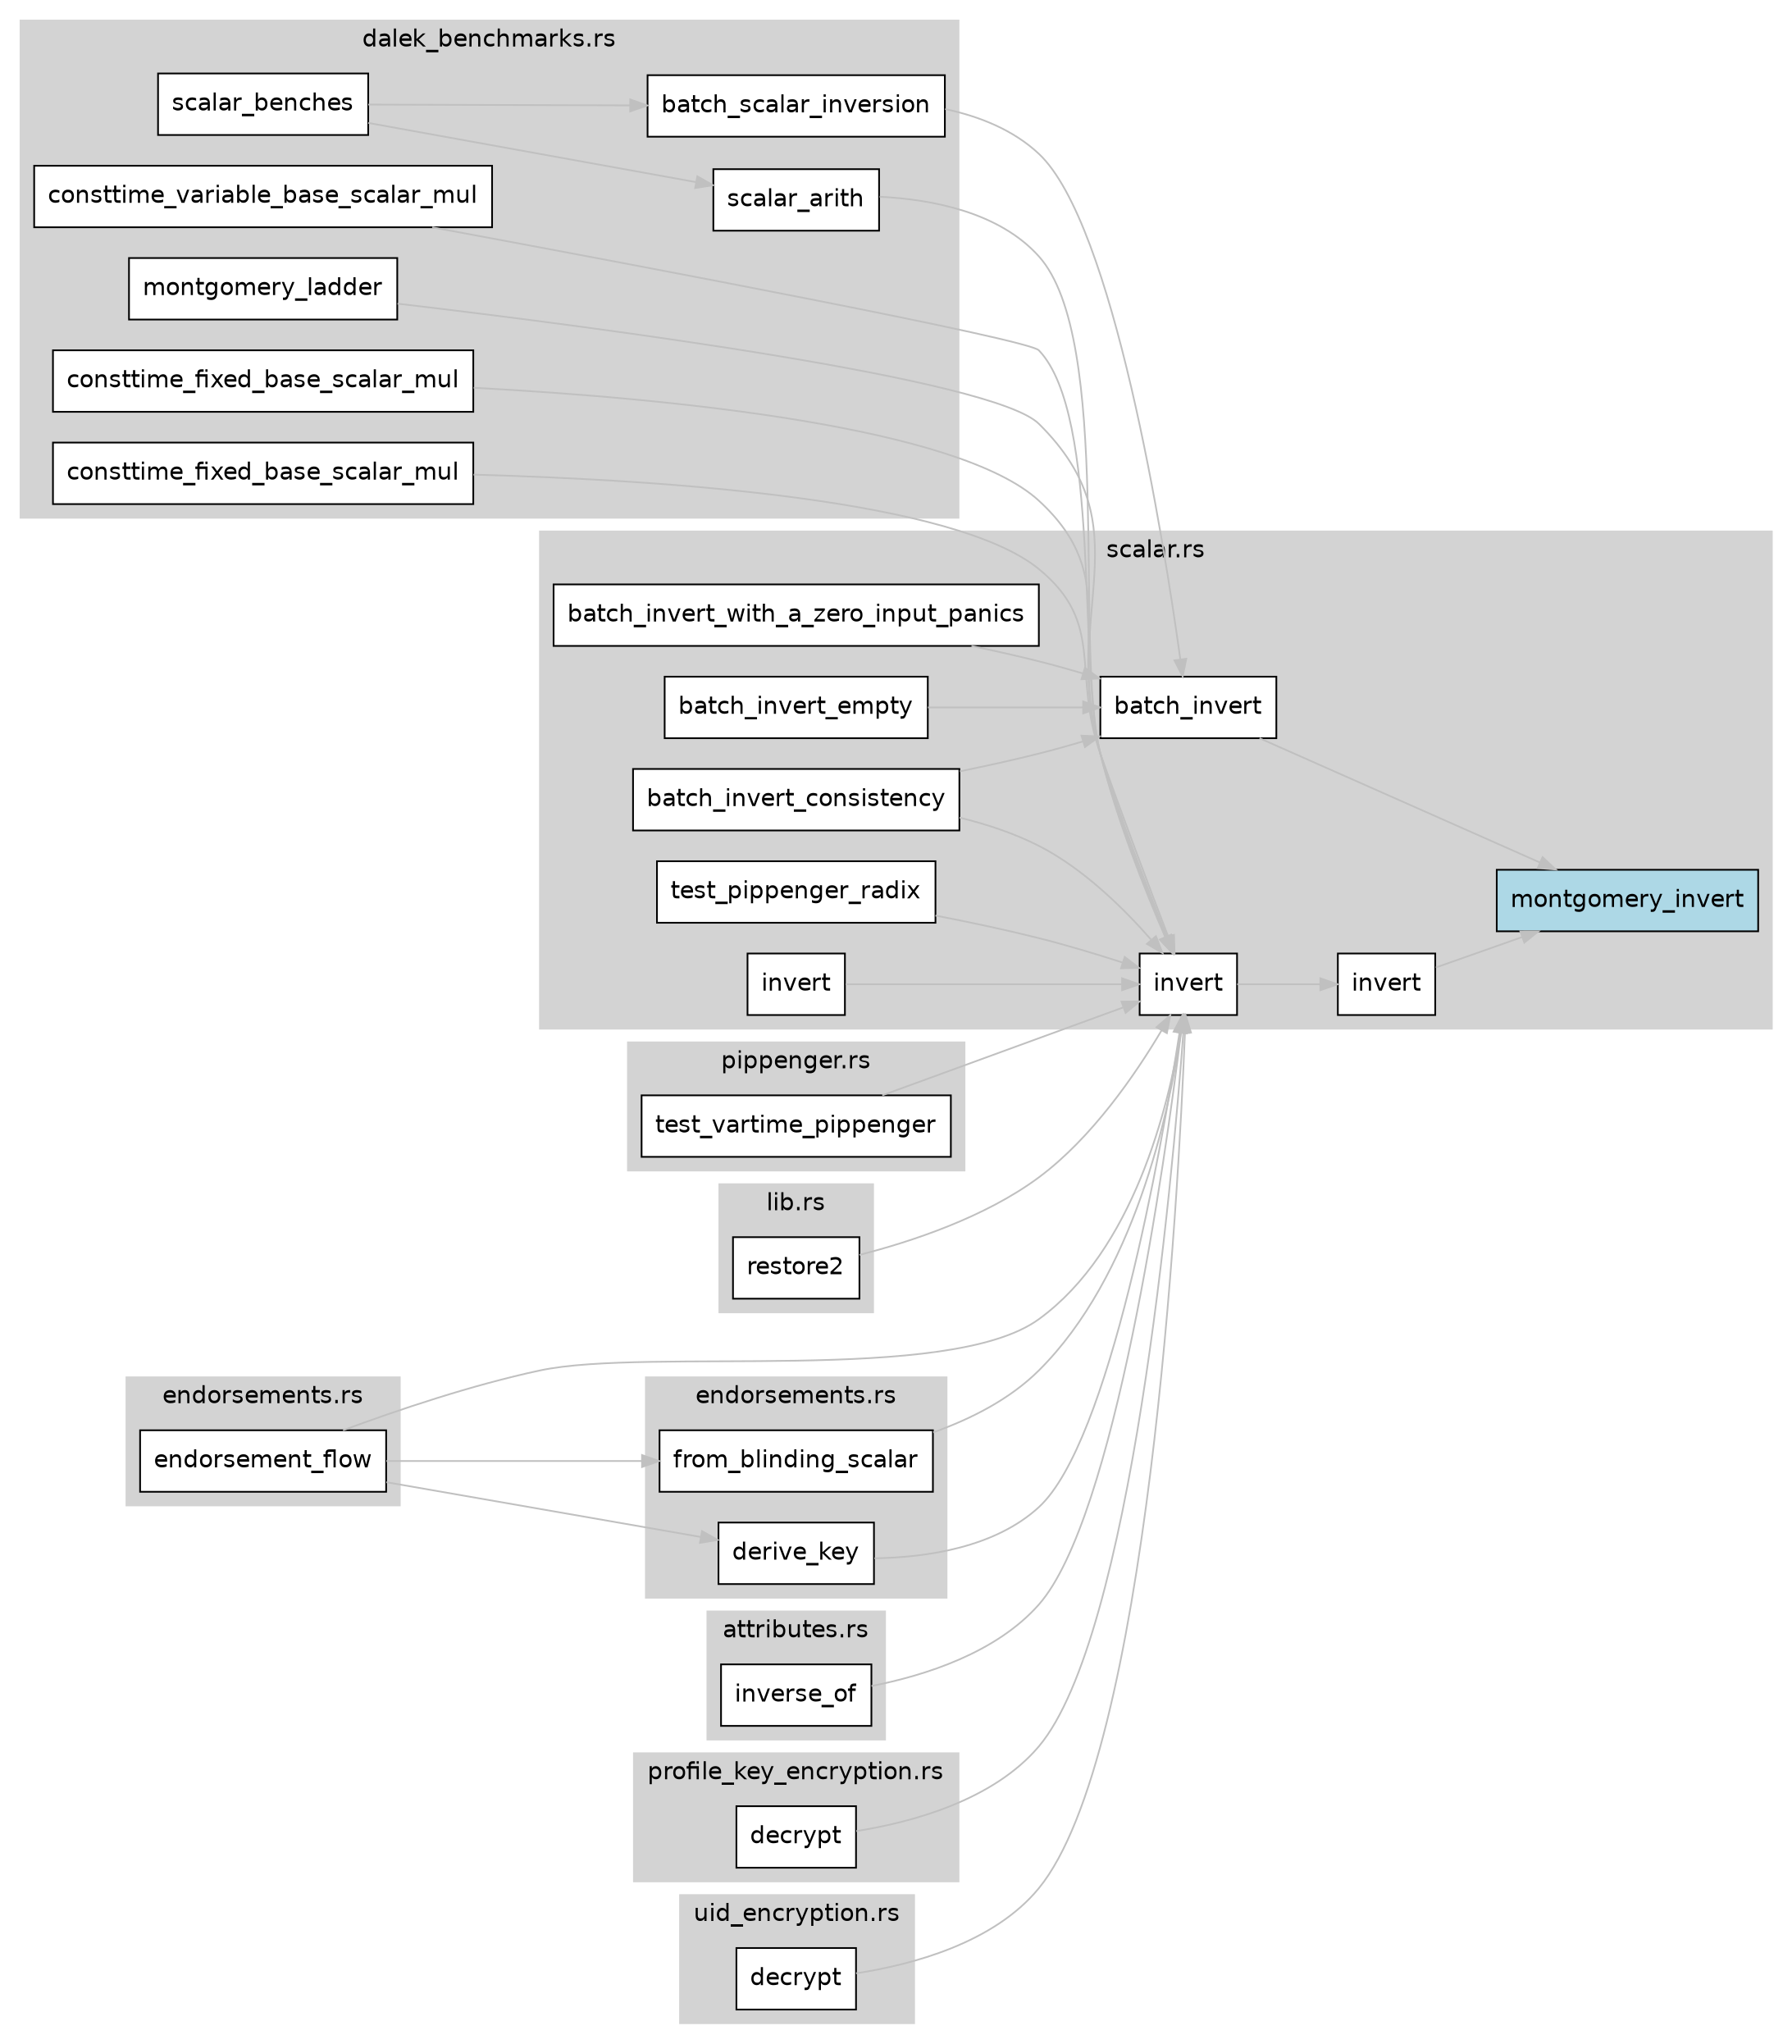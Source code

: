 digraph function_subgraph {
  rankdir=LR;
  node [shape=box, style=filled, fontname=Helvetica];
  edge [color=gray];

  subgraph cluster_0 {
    label = "dalek_benchmarks.rs";
    style=filled;
    color=lightgrey;
    fontname=Helvetica;
    "rust-analyzer cargo curve25519-dalek 4.1.3 edwards_benches/consttime_fixed_base_scalar_mul()." [label="consttime_fixed_base_scalar_mul", tooltip="    fn consttime_fixed_base_scalar_mul<M: Measurement>(c: &mut BenchmarkGroup<M>) {         let s = Scalar::from(897987897u64).invert();         c.bench_function(' Constant-time fixed-base scalar mul'...", fillcolor=white]
    "rust-analyzer cargo curve25519-dalek 4.1.3 montgomery_benches/consttime_fixed_base_scalar_mul()." [label="consttime_fixed_base_scalar_mul", tooltip="    fn consttime_fixed_base_scalar_mul<M: Measurement>(c: &mut BenchmarkGroup<M>) {         let s = Scalar::from(897987897u64).invert();         c.bench_function(' Constant-time fixed-base scalar mul'...", fillcolor=white]
    "rust-analyzer cargo curve25519-dalek 4.1.3 edwards_benches/consttime_variable_base_scalar_mul()." [label="consttime_variable_base_scalar_mul", tooltip="    fn consttime_variable_base_scalar_mul<M: Measurement>(c: &mut BenchmarkGroup<M>) {         let B = &constants::ED25519_BASEPOINT_POINT;         let s = Scalar::from(897987897u64).invert();        ...", fillcolor=white]
    "rust-analyzer cargo curve25519-dalek 4.1.3 scalar_benches/scalar_arith()." [label="scalar_arith", tooltip="    fn scalar_arith<M: Measurement>(c: &mut BenchmarkGroup<M>) {         let mut rng = thread_rng();          c.bench_function(' Scalar inversion' , |b| {             let s = Scalar::from(897987897u64...", fillcolor=white]
    "rust-analyzer cargo curve25519-dalek 4.1.3 scalar_benches/batch_scalar_inversion()." [label="batch_scalar_inversion", tooltip="    fn batch_scalar_inversion<M: Measurement>(c: &mut BenchmarkGroup<M>) {         for batch_size in &BATCH_SIZES {             c.bench_with_input(                 BenchmarkId::new(' Batch scalar inve...", fillcolor=white]
    "rust-analyzer cargo curve25519-dalek 4.1.3 montgomery_benches/montgomery_ladder()." [label="montgomery_ladder", tooltip="    fn montgomery_ladder<M: Measurement>(c: &mut BenchmarkGroup<M>) {         c.bench_function(' Montgomery pseudomultiplication' , |b| {             let B = constants::X25519_BASEPOINT;             l...", fillcolor=white]
    "rust-analyzer cargo curve25519-dalek 4.1.3 scalar_benches/scalar_benches()." [label="scalar_benches", tooltip="    pub(crate) fn scalar_benches() {         let mut c = Criterion::default();         let mut g = c.benchmark_group(' scalar benches' );          scalar_arith(&mut g);         batch_scalar_inversion(...", fillcolor=white]
  }
  subgraph cluster_1 {
    label = "pippenger.rs";
    style=filled;
    color=lightgrey;
    fontname=Helvetica;
    "rust-analyzer cargo curve25519-dalek 4.1.3 backend/serial/scalar_mul/pippenger/test/test_vartime_pippenger()." [label="test_vartime_pippenger", tooltip="    fn test_vartime_pippenger() {         // Reuse points across different tests         let mut n = 512;         let x = Scalar::from(2128506u64).invert();         let y = Scalar::from(4443282u64).in...", fillcolor=white]
  }
  subgraph cluster_2 {
    label = "scalar.rs";
    style=filled;
    color=lightgrey;
    fontname=Helvetica;
    "rust-analyzer cargo curve25519-dalek 4.1.3 scalar/impl#[Scalar]batch_invert()." [label="batch_invert", tooltip="    pub fn batch_invert(inputs: &mut [Scalar]) -> Scalar {         // This code is essentially identical to the FieldElement         // implementation, and is documented there.  Unfortunately,        ...", fillcolor=white]
    "rust-analyzer cargo curve25519-dalek 4.1.3 scalar/test/batch_invert_with_a_zero_input_panics()." [label="batch_invert_with_a_zero_input_panics", tooltip="    fn batch_invert_with_a_zero_input_panics() {         let mut xs = vec![Scalar::ONE; 16];         xs[3] = Scalar::ZERO;         // This should panic in debug mode.         Scalar::batch_invert(&mut...", fillcolor=white]
    "rust-analyzer cargo curve25519-dalek 4.1.3 scalar/test/test_pippenger_radix()." [label="test_pippenger_radix", tooltip="    fn test_pippenger_radix() {         use core::iter;         // For each valid radix it tests that 1000 random-ish scalars can be restored         // from the produced representation precisely.    ...", fillcolor=white]
    "rust-analyzer cargo curve25519-dalek 4.1.3 scalar/impl#[Scalar]invert()." [label="invert", tooltip="    pub fn invert(&self) -> Scalar {         self.unpack().invert().pack()     }", fillcolor=white]
    "rust-analyzer cargo curve25519-dalek 4.1.3 scalar/impl#[`backend::serial::u64::scalar::Scalar52`]montgomery_invert()." [label="montgomery_invert", tooltip="    pub fn montgomery_invert(&self) -> UnpackedScalar {         // Uses the addition chain from         // https://briansmith.org/ecc-inversion-addition-chains-01#curve25519_scalar_inversion         l...", fillcolor=lightblue]
    "rust-analyzer cargo curve25519-dalek 4.1.3 scalar/impl#[`backend::serial::u64::scalar::Scalar52`]invert()." [label="invert", tooltip="    pub fn invert(&self) -> UnpackedScalar {         self.as_montgomery().montgomery_invert().from_montgomery()     }", fillcolor=white]
    "rust-analyzer cargo curve25519-dalek 4.1.3 scalar/test/invert()." [label="invert", tooltip="    fn invert() {         let inv_X = X.invert();         assert_eq!(inv_X, XINV);         let should_be_one = inv_X * X;         assert_eq!(should_be_one, Scalar::ONE);     }", fillcolor=white]
    "rust-analyzer cargo curve25519-dalek 4.1.3 scalar/test/batch_invert_empty()." [label="batch_invert_empty", tooltip="    fn batch_invert_empty() {         assert_eq!(Scalar::ONE, Scalar::batch_invert(&mut []));     }", fillcolor=white]
    "rust-analyzer cargo curve25519-dalek 4.1.3 scalar/test/batch_invert_consistency()." [label="batch_invert_consistency", tooltip="    fn batch_invert_consistency() {         let mut x = Scalar::from(1u64);         let mut v1: Vec<_> = (0..16)             .map(|_| {                 let tmp = x;                 x = x + x;         ...", fillcolor=white]
  }
  subgraph cluster_3 {
    label = "lib.rs";
    style=filled;
    color=lightgrey;
    fontname=Helvetica;
    "rust-analyzer cargo libsignal-svrb 0.1.0 impl#[`Restore1<'a>`]restore2()." [label="restore2", tooltip="    pub fn restore2<R: Rng + CryptoRng>(         self,         responses1_bytes: &[Vec<u8>],         handshake_hashes: &[&[u8]],         rng: &mut R,     ) -> Result<Restore2<'a>, Error> {         if ...", fillcolor=white]
  }
  subgraph cluster_4 {
    label = "endorsements.rs";
    style=filled;
    color=lightgrey;
    fontname=Helvetica;
    "rust-analyzer cargo zkcredential 0.1.0 endorsement_flow()." [label="endorsement_flow", tooltip="fn endorsement_flow(c: &mut Criterion) {     let mut group = c.benchmark_group(' endorsements' );      let mut input_sho = poksho::ShoSha256::new(b' test' );     let inputs: Vec<RistrettoPoint> = (0.....", fillcolor=white]
  }
  subgraph cluster_5 {
    label = "attributes.rs";
    style=filled;
    color=lightgrey;
    fontname=Helvetica;
    "rust-analyzer cargo zkcredential 0.1.0 attributes/impl#[`KeyPair<D>`]inverse_of()." [label="inverse_of", tooltip="    pub fn inverse_of<D2: Domain>(other: &KeyPair<D2>) -> Self {         assert_ne!(             D::ID,             D2::ID,             ' You must provide a new domain for an inverse key'          ); ...", fillcolor=white]
  }
  subgraph cluster_6 {
    label = "endorsements.rs";
    style=filled;
    color=lightgrey;
    fontname=Helvetica;
    "rust-analyzer cargo zkcredential 0.1.0 endorsements/impl#[ClientDecryptionKey]from_blinding_scalar()." [label="from_blinding_scalar", tooltip="    pub fn from_blinding_scalar(scalar: Scalar) -> Self {         Self {             a_inv: scalar.invert(),         }     }", fillcolor=white]
    "rust-analyzer cargo zkcredential 0.1.0 endorsements/impl#[ServerRootKeyPair]derive_key()." [label="derive_key", tooltip="    pub fn derive_key(&self, mut tag_info: impl ShoApi) -> ServerDerivedKeyPair {         let t = tag_info.get_scalar();         ServerDerivedKeyPair {             sk_prime: (self.sk + t).invert(),   ...", fillcolor=white]
  }
  subgraph cluster_7 {
    label = "profile_key_encryption.rs";
    style=filled;
    color=lightgrey;
    fontname=Helvetica;
    "rust-analyzer cargo zkgroup 0.9.0 crypto/profile_key_encryption/impl#[ProfileKeyEncryptionDomain]decrypt()." [label="decrypt", tooltip="    pub(crate) fn decrypt(         key_pair: &KeyPair,         ciphertext: &Ciphertext,         uid_bytes: UidBytes,     ) -> Result<profile_key_struct::ProfileKeyStruct, ZkGroupVerificationFailure> {...", fillcolor=white]
  }
  subgraph cluster_8 {
    label = "uid_encryption.rs";
    style=filled;
    color=lightgrey;
    fontname=Helvetica;
    "rust-analyzer cargo zkgroup 0.9.0 crypto/uid_encryption/impl#[UidEncryptionDomain]decrypt()." [label="decrypt", tooltip="    pub(crate) fn decrypt(         key_pair: &KeyPair,         ciphertext: &Ciphertext,     ) -> Result<libsignal_core::ServiceId, ZkGroupVerificationFailure> {         let M2 = key_pair             ....", fillcolor=white]
  }

  "rust-analyzer cargo zkgroup 0.9.0 crypto/uid_encryption/impl#[UidEncryptionDomain]decrypt()." -> "rust-analyzer cargo curve25519-dalek 4.1.3 scalar/impl#[Scalar]invert()."
  "rust-analyzer cargo curve25519-dalek 4.1.3 edwards_benches/consttime_fixed_base_scalar_mul()." -> "rust-analyzer cargo curve25519-dalek 4.1.3 scalar/impl#[Scalar]invert()."
  "rust-analyzer cargo curve25519-dalek 4.1.3 montgomery_benches/consttime_fixed_base_scalar_mul()." -> "rust-analyzer cargo curve25519-dalek 4.1.3 scalar/impl#[Scalar]invert()."
  "rust-analyzer cargo curve25519-dalek 4.1.3 scalar/impl#[Scalar]batch_invert()." -> "rust-analyzer cargo curve25519-dalek 4.1.3 scalar/impl#[`backend::serial::u64::scalar::Scalar52`]montgomery_invert()."
  "rust-analyzer cargo zkcredential 0.1.0 endorsements/impl#[ClientDecryptionKey]from_blinding_scalar()." -> "rust-analyzer cargo curve25519-dalek 4.1.3 scalar/impl#[Scalar]invert()."
  "rust-analyzer cargo libsignal-svrb 0.1.0 impl#[`Restore1<'a>`]restore2()." -> "rust-analyzer cargo curve25519-dalek 4.1.3 scalar/impl#[Scalar]invert()."
  "rust-analyzer cargo curve25519-dalek 4.1.3 scalar/test/batch_invert_with_a_zero_input_panics()." -> "rust-analyzer cargo curve25519-dalek 4.1.3 scalar/impl#[Scalar]batch_invert()."
  "rust-analyzer cargo zkcredential 0.1.0 attributes/impl#[`KeyPair<D>`]inverse_of()." -> "rust-analyzer cargo curve25519-dalek 4.1.3 scalar/impl#[Scalar]invert()."
  "rust-analyzer cargo zkcredential 0.1.0 endorsement_flow()." -> "rust-analyzer cargo zkcredential 0.1.0 endorsements/impl#[ClientDecryptionKey]from_blinding_scalar()."
  "rust-analyzer cargo zkcredential 0.1.0 endorsement_flow()." -> "rust-analyzer cargo zkcredential 0.1.0 endorsements/impl#[ServerRootKeyPair]derive_key()."
  "rust-analyzer cargo zkcredential 0.1.0 endorsement_flow()." -> "rust-analyzer cargo curve25519-dalek 4.1.3 scalar/impl#[Scalar]invert()."
  "rust-analyzer cargo curve25519-dalek 4.1.3 scalar/test/test_pippenger_radix()." -> "rust-analyzer cargo curve25519-dalek 4.1.3 scalar/impl#[Scalar]invert()."
  "rust-analyzer cargo curve25519-dalek 4.1.3 edwards_benches/consttime_variable_base_scalar_mul()." -> "rust-analyzer cargo curve25519-dalek 4.1.3 scalar/impl#[Scalar]invert()."
  "rust-analyzer cargo curve25519-dalek 4.1.3 backend/serial/scalar_mul/pippenger/test/test_vartime_pippenger()." -> "rust-analyzer cargo curve25519-dalek 4.1.3 scalar/impl#[Scalar]invert()."
  "rust-analyzer cargo curve25519-dalek 4.1.3 scalar_benches/scalar_arith()." -> "rust-analyzer cargo curve25519-dalek 4.1.3 scalar/impl#[Scalar]invert()."
  "rust-analyzer cargo curve25519-dalek 4.1.3 scalar_benches/batch_scalar_inversion()." -> "rust-analyzer cargo curve25519-dalek 4.1.3 scalar/impl#[Scalar]batch_invert()."
  "rust-analyzer cargo curve25519-dalek 4.1.3 scalar/impl#[Scalar]invert()." -> "rust-analyzer cargo curve25519-dalek 4.1.3 scalar/impl#[`backend::serial::u64::scalar::Scalar52`]invert()."
  "rust-analyzer cargo curve25519-dalek 4.1.3 scalar/impl#[`backend::serial::u64::scalar::Scalar52`]invert()." -> "rust-analyzer cargo curve25519-dalek 4.1.3 scalar/impl#[`backend::serial::u64::scalar::Scalar52`]montgomery_invert()."
  "rust-analyzer cargo curve25519-dalek 4.1.3 scalar/test/invert()." -> "rust-analyzer cargo curve25519-dalek 4.1.3 scalar/impl#[Scalar]invert()."
  "rust-analyzer cargo zkgroup 0.9.0 crypto/profile_key_encryption/impl#[ProfileKeyEncryptionDomain]decrypt()." -> "rust-analyzer cargo curve25519-dalek 4.1.3 scalar/impl#[Scalar]invert()."
  "rust-analyzer cargo curve25519-dalek 4.1.3 montgomery_benches/montgomery_ladder()." -> "rust-analyzer cargo curve25519-dalek 4.1.3 scalar/impl#[Scalar]invert()."
  "rust-analyzer cargo curve25519-dalek 4.1.3 scalar/test/batch_invert_empty()." -> "rust-analyzer cargo curve25519-dalek 4.1.3 scalar/impl#[Scalar]batch_invert()."
  "rust-analyzer cargo zkcredential 0.1.0 endorsements/impl#[ServerRootKeyPair]derive_key()." -> "rust-analyzer cargo curve25519-dalek 4.1.3 scalar/impl#[Scalar]invert()."
  "rust-analyzer cargo curve25519-dalek 4.1.3 scalar_benches/scalar_benches()." -> "rust-analyzer cargo curve25519-dalek 4.1.3 scalar_benches/scalar_arith()."
  "rust-analyzer cargo curve25519-dalek 4.1.3 scalar_benches/scalar_benches()." -> "rust-analyzer cargo curve25519-dalek 4.1.3 scalar_benches/batch_scalar_inversion()."
  "rust-analyzer cargo curve25519-dalek 4.1.3 scalar/test/batch_invert_consistency()." -> "rust-analyzer cargo curve25519-dalek 4.1.3 scalar/impl#[Scalar]invert()."
  "rust-analyzer cargo curve25519-dalek 4.1.3 scalar/test/batch_invert_consistency()." -> "rust-analyzer cargo curve25519-dalek 4.1.3 scalar/impl#[Scalar]batch_invert()."
}
